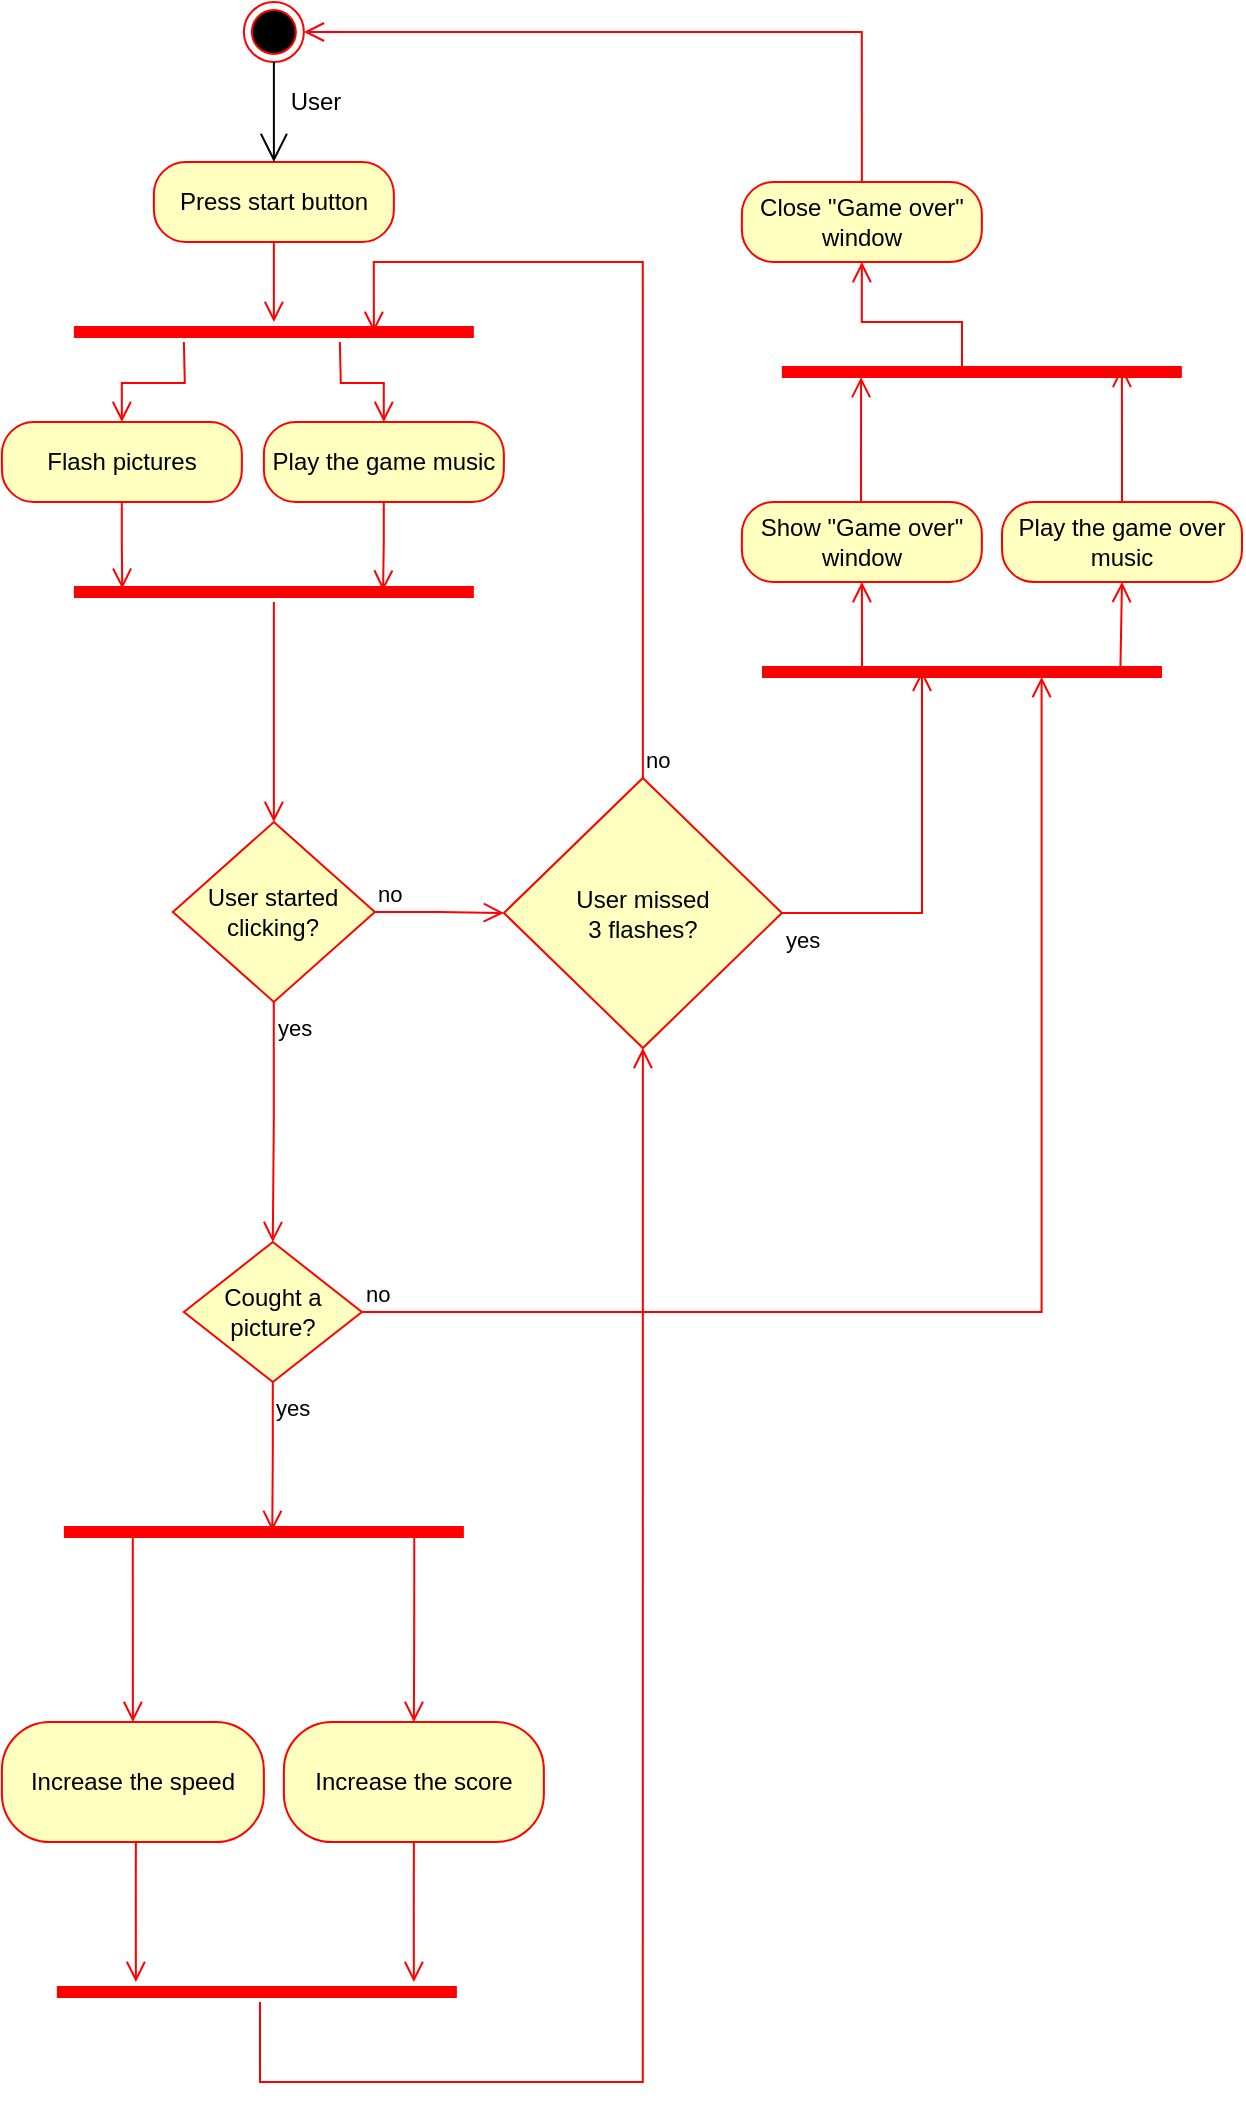 <mxfile version="14.6.10" type="github">
  <diagram id="C5RBs43oDa-KdzZeNtuy" name="Page-1">
    <mxGraphModel dx="1806" dy="1228" grid="1" gridSize="10" guides="1" tooltips="1" connect="1" arrows="1" fold="1" page="1" pageScale="1" pageWidth="827" pageHeight="1169" math="0" shadow="0">
      <root>
        <mxCell id="WIyWlLk6GJQsqaUBKTNV-0" />
        <mxCell id="WIyWlLk6GJQsqaUBKTNV-1" parent="WIyWlLk6GJQsqaUBKTNV-0" />
        <mxCell id="-lYO-OYgZtAXmxxTqnO0-30" value="" style="ellipse;html=1;shape=endState;fillColor=#000000;strokeColor=#ff0000;" parent="WIyWlLk6GJQsqaUBKTNV-1" vertex="1">
          <mxGeometry x="240.94" y="40" width="30" height="30" as="geometry" />
        </mxCell>
        <mxCell id="njKxZj_fPYPsNBG_kstX-0" value="Press start button" style="rounded=1;whiteSpace=wrap;html=1;arcSize=40;fontColor=#000000;fillColor=#ffffc0;strokeColor=#ff0000;" vertex="1" parent="WIyWlLk6GJQsqaUBKTNV-1">
          <mxGeometry x="195.94" y="120" width="120" height="40" as="geometry" />
        </mxCell>
        <mxCell id="njKxZj_fPYPsNBG_kstX-1" value="" style="edgeStyle=orthogonalEdgeStyle;html=1;verticalAlign=bottom;endArrow=open;endSize=8;strokeColor=#ff0000;rounded=0;" edge="1" source="njKxZj_fPYPsNBG_kstX-0" parent="WIyWlLk6GJQsqaUBKTNV-1" target="njKxZj_fPYPsNBG_kstX-38">
          <mxGeometry relative="1" as="geometry">
            <mxPoint x="255.44" y="290" as="targetPoint" />
          </mxGeometry>
        </mxCell>
        <mxCell id="njKxZj_fPYPsNBG_kstX-2" value="" style="endArrow=open;endFill=1;endSize=12;html=1;rounded=0;edgeStyle=orthogonalEdgeStyle;entryX=0.5;entryY=0;entryDx=0;entryDy=0;" edge="1" parent="WIyWlLk6GJQsqaUBKTNV-1" source="-lYO-OYgZtAXmxxTqnO0-30" target="njKxZj_fPYPsNBG_kstX-0">
          <mxGeometry width="160" relative="1" as="geometry">
            <mxPoint x="496.94" y="440" as="sourcePoint" />
            <mxPoint x="626.94" y="490" as="targetPoint" />
          </mxGeometry>
        </mxCell>
        <mxCell id="njKxZj_fPYPsNBG_kstX-3" value="User" style="text;html=1;strokeColor=none;fillColor=none;align=center;verticalAlign=middle;whiteSpace=wrap;rounded=0;" vertex="1" parent="WIyWlLk6GJQsqaUBKTNV-1">
          <mxGeometry x="256.94" y="80" width="40" height="20" as="geometry" />
        </mxCell>
        <mxCell id="njKxZj_fPYPsNBG_kstX-4" value="User started clicking?" style="rhombus;whiteSpace=wrap;html=1;fillColor=#ffffc0;strokeColor=#ff0000;" vertex="1" parent="WIyWlLk6GJQsqaUBKTNV-1">
          <mxGeometry x="205.44" y="450" width="101" height="90" as="geometry" />
        </mxCell>
        <mxCell id="njKxZj_fPYPsNBG_kstX-5" value="no" style="edgeStyle=orthogonalEdgeStyle;html=1;align=left;verticalAlign=bottom;endArrow=open;endSize=8;strokeColor=#ff0000;rounded=0;exitX=1;exitY=0.5;exitDx=0;exitDy=0;" edge="1" source="njKxZj_fPYPsNBG_kstX-4" parent="WIyWlLk6GJQsqaUBKTNV-1" target="njKxZj_fPYPsNBG_kstX-48">
          <mxGeometry x="-1" relative="1" as="geometry">
            <mxPoint x="429.94" y="510" as="targetPoint" />
            <Array as="points" />
          </mxGeometry>
        </mxCell>
        <mxCell id="njKxZj_fPYPsNBG_kstX-6" value="yes" style="edgeStyle=orthogonalEdgeStyle;html=1;align=left;verticalAlign=top;endArrow=open;endSize=8;strokeColor=#ff0000;rounded=0;" edge="1" source="njKxZj_fPYPsNBG_kstX-4" parent="WIyWlLk6GJQsqaUBKTNV-1" target="njKxZj_fPYPsNBG_kstX-34">
          <mxGeometry x="-1" relative="1" as="geometry">
            <mxPoint x="255.44" y="450" as="targetPoint" />
          </mxGeometry>
        </mxCell>
        <mxCell id="njKxZj_fPYPsNBG_kstX-7" value="Show &quot;Game over&quot; window" style="rounded=1;whiteSpace=wrap;html=1;arcSize=40;fontColor=#000000;fillColor=#ffffc0;strokeColor=#ff0000;" vertex="1" parent="WIyWlLk6GJQsqaUBKTNV-1">
          <mxGeometry x="489.94" y="290" width="120" height="40" as="geometry" />
        </mxCell>
        <mxCell id="njKxZj_fPYPsNBG_kstX-8" value="" style="edgeStyle=orthogonalEdgeStyle;html=1;verticalAlign=bottom;endArrow=open;endSize=8;strokeColor=#ff0000;rounded=0;entryX=0.198;entryY=0.757;entryDx=0;entryDy=0;entryPerimeter=0;" edge="1" source="njKxZj_fPYPsNBG_kstX-7" parent="WIyWlLk6GJQsqaUBKTNV-1" target="njKxZj_fPYPsNBG_kstX-61">
          <mxGeometry relative="1" as="geometry">
            <mxPoint x="559.94" y="240" as="targetPoint" />
            <Array as="points">
              <mxPoint x="550" y="270" />
            </Array>
          </mxGeometry>
        </mxCell>
        <mxCell id="njKxZj_fPYPsNBG_kstX-9" value="Close &quot;Game over&quot; window" style="rounded=1;whiteSpace=wrap;html=1;arcSize=40;fontColor=#000000;fillColor=#ffffc0;strokeColor=#ff0000;" vertex="1" parent="WIyWlLk6GJQsqaUBKTNV-1">
          <mxGeometry x="489.94" y="130" width="120" height="40" as="geometry" />
        </mxCell>
        <mxCell id="njKxZj_fPYPsNBG_kstX-10" value="" style="edgeStyle=orthogonalEdgeStyle;html=1;verticalAlign=bottom;endArrow=open;endSize=8;strokeColor=#ff0000;rounded=0;entryX=1;entryY=0.5;entryDx=0;entryDy=0;exitX=0.5;exitY=0;exitDx=0;exitDy=0;" edge="1" source="njKxZj_fPYPsNBG_kstX-9" parent="WIyWlLk6GJQsqaUBKTNV-1" target="-lYO-OYgZtAXmxxTqnO0-30">
          <mxGeometry relative="1" as="geometry">
            <mxPoint x="419.94" y="270" as="targetPoint" />
            <Array as="points">
              <mxPoint x="549.94" y="55" />
            </Array>
          </mxGeometry>
        </mxCell>
        <mxCell id="njKxZj_fPYPsNBG_kstX-14" value="Increase the speed" style="rounded=1;whiteSpace=wrap;html=1;arcSize=40;fontColor=#000000;fillColor=#ffffc0;strokeColor=#ff0000;" vertex="1" parent="WIyWlLk6GJQsqaUBKTNV-1">
          <mxGeometry x="119.94" y="900" width="131" height="60" as="geometry" />
        </mxCell>
        <mxCell id="njKxZj_fPYPsNBG_kstX-19" value="Increase the score" style="rounded=1;whiteSpace=wrap;html=1;arcSize=40;fontColor=#000000;fillColor=#ffffc0;strokeColor=#ff0000;" vertex="1" parent="WIyWlLk6GJQsqaUBKTNV-1">
          <mxGeometry x="260.94" y="900" width="130" height="60" as="geometry" />
        </mxCell>
        <mxCell id="njKxZj_fPYPsNBG_kstX-23" value="" style="shape=line;html=1;strokeWidth=6;strokeColor=#ff0000;" vertex="1" parent="WIyWlLk6GJQsqaUBKTNV-1">
          <mxGeometry x="150.94" y="800" width="200" height="10" as="geometry" />
        </mxCell>
        <mxCell id="njKxZj_fPYPsNBG_kstX-24" value="" style="edgeStyle=orthogonalEdgeStyle;html=1;verticalAlign=bottom;endArrow=open;endSize=8;strokeColor=#ff0000;rounded=0;entryX=0.5;entryY=0;entryDx=0;entryDy=0;exitX=0.876;exitY=0.483;exitDx=0;exitDy=0;exitPerimeter=0;" edge="1" source="njKxZj_fPYPsNBG_kstX-23" parent="WIyWlLk6GJQsqaUBKTNV-1" target="njKxZj_fPYPsNBG_kstX-19">
          <mxGeometry relative="1" as="geometry">
            <mxPoint x="320.94" y="880" as="targetPoint" />
            <Array as="points" />
          </mxGeometry>
        </mxCell>
        <mxCell id="njKxZj_fPYPsNBG_kstX-25" value="" style="edgeStyle=orthogonalEdgeStyle;html=1;verticalAlign=bottom;endArrow=open;endSize=8;strokeColor=#ff0000;rounded=0;entryX=0.5;entryY=0;entryDx=0;entryDy=0;exitX=0.197;exitY=0.414;exitDx=0;exitDy=0;exitPerimeter=0;" edge="1" parent="WIyWlLk6GJQsqaUBKTNV-1" source="njKxZj_fPYPsNBG_kstX-23">
          <mxGeometry relative="1" as="geometry">
            <mxPoint x="185.44" y="900" as="targetPoint" />
            <mxPoint x="185.94" y="830" as="sourcePoint" />
            <Array as="points">
              <mxPoint x="184.94" y="804" />
            </Array>
          </mxGeometry>
        </mxCell>
        <mxCell id="njKxZj_fPYPsNBG_kstX-27" value="" style="shape=line;html=1;strokeWidth=6;strokeColor=#ff0000;" vertex="1" parent="WIyWlLk6GJQsqaUBKTNV-1">
          <mxGeometry x="147.44" y="1030" width="200" height="10" as="geometry" />
        </mxCell>
        <mxCell id="njKxZj_fPYPsNBG_kstX-28" value="" style="edgeStyle=orthogonalEdgeStyle;html=1;verticalAlign=bottom;endArrow=open;endSize=8;strokeColor=#ff0000;rounded=0;entryX=0.5;entryY=1;entryDx=0;entryDy=0;" edge="1" source="njKxZj_fPYPsNBG_kstX-27" parent="WIyWlLk6GJQsqaUBKTNV-1" target="njKxZj_fPYPsNBG_kstX-48">
          <mxGeometry relative="1" as="geometry">
            <mxPoint x="209.94" y="695" as="targetPoint" />
            <Array as="points">
              <mxPoint x="249" y="1080" />
              <mxPoint x="440" y="1080" />
            </Array>
          </mxGeometry>
        </mxCell>
        <mxCell id="njKxZj_fPYPsNBG_kstX-29" value="" style="edgeStyle=orthogonalEdgeStyle;html=1;verticalAlign=bottom;endArrow=open;endSize=8;strokeColor=#ff0000;rounded=0;exitX=0.5;exitY=1;exitDx=0;exitDy=0;" edge="1" parent="WIyWlLk6GJQsqaUBKTNV-1" source="njKxZj_fPYPsNBG_kstX-19">
          <mxGeometry relative="1" as="geometry">
            <mxPoint x="325.94" y="1030" as="targetPoint" />
            <mxPoint x="325.6" y="980.07" as="sourcePoint" />
            <Array as="points" />
          </mxGeometry>
        </mxCell>
        <mxCell id="njKxZj_fPYPsNBG_kstX-30" value="" style="edgeStyle=orthogonalEdgeStyle;html=1;verticalAlign=bottom;endArrow=open;endSize=8;strokeColor=#ff0000;rounded=0;exitX=0.5;exitY=1;exitDx=0;exitDy=0;" edge="1" parent="WIyWlLk6GJQsqaUBKTNV-1">
          <mxGeometry relative="1" as="geometry">
            <mxPoint x="186.94" y="1030" as="targetPoint" />
            <mxPoint x="186.94" y="960" as="sourcePoint" />
            <Array as="points">
              <mxPoint x="186.94" y="980" />
              <mxPoint x="186.94" y="980" />
            </Array>
          </mxGeometry>
        </mxCell>
        <mxCell id="njKxZj_fPYPsNBG_kstX-34" value="Cought a picture?" style="rhombus;whiteSpace=wrap;html=1;fillColor=#ffffc0;strokeColor=#ff0000;" vertex="1" parent="WIyWlLk6GJQsqaUBKTNV-1">
          <mxGeometry x="210.94" y="660" width="89" height="70" as="geometry" />
        </mxCell>
        <mxCell id="njKxZj_fPYPsNBG_kstX-35" value="no" style="edgeStyle=orthogonalEdgeStyle;html=1;align=left;verticalAlign=bottom;endArrow=open;endSize=8;strokeColor=#ff0000;rounded=0;entryX=0.699;entryY=0.75;entryDx=0;entryDy=0;entryPerimeter=0;" edge="1" source="njKxZj_fPYPsNBG_kstX-34" parent="WIyWlLk6GJQsqaUBKTNV-1" target="njKxZj_fPYPsNBG_kstX-56">
          <mxGeometry x="-1" relative="1" as="geometry">
            <mxPoint x="390.94" y="470" as="targetPoint" />
            <Array as="points">
              <mxPoint x="640" y="695" />
            </Array>
          </mxGeometry>
        </mxCell>
        <mxCell id="njKxZj_fPYPsNBG_kstX-36" value="yes" style="edgeStyle=orthogonalEdgeStyle;html=1;align=left;verticalAlign=top;endArrow=open;endSize=8;strokeColor=#ff0000;rounded=0;entryX=0.521;entryY=0.443;entryDx=0;entryDy=0;entryPerimeter=0;" edge="1" source="njKxZj_fPYPsNBG_kstX-34" parent="WIyWlLk6GJQsqaUBKTNV-1" target="njKxZj_fPYPsNBG_kstX-23">
          <mxGeometry x="-1" relative="1" as="geometry">
            <mxPoint x="250.94" y="760" as="targetPoint" />
          </mxGeometry>
        </mxCell>
        <mxCell id="njKxZj_fPYPsNBG_kstX-38" value="" style="shape=line;html=1;strokeWidth=6;strokeColor=#ff0000;" vertex="1" parent="WIyWlLk6GJQsqaUBKTNV-1">
          <mxGeometry x="155.94" y="200" width="200" height="10" as="geometry" />
        </mxCell>
        <mxCell id="njKxZj_fPYPsNBG_kstX-39" value="" style="edgeStyle=orthogonalEdgeStyle;html=1;verticalAlign=bottom;endArrow=open;endSize=8;strokeColor=#ff0000;rounded=0;" edge="1" parent="WIyWlLk6GJQsqaUBKTNV-1" target="njKxZj_fPYPsNBG_kstX-44">
          <mxGeometry relative="1" as="geometry">
            <mxPoint x="288.94" y="260" as="targetPoint" />
            <mxPoint x="288.94" y="210" as="sourcePoint" />
          </mxGeometry>
        </mxCell>
        <mxCell id="njKxZj_fPYPsNBG_kstX-41" value="" style="edgeStyle=orthogonalEdgeStyle;html=1;verticalAlign=bottom;endArrow=open;endSize=8;strokeColor=#ff0000;rounded=0;entryX=0.5;entryY=0;entryDx=0;entryDy=0;" edge="1" parent="WIyWlLk6GJQsqaUBKTNV-1" target="njKxZj_fPYPsNBG_kstX-42">
          <mxGeometry relative="1" as="geometry">
            <mxPoint x="210.94" y="260" as="targetPoint" />
            <mxPoint x="210.94" y="210" as="sourcePoint" />
          </mxGeometry>
        </mxCell>
        <mxCell id="njKxZj_fPYPsNBG_kstX-42" value="Flash pictures" style="rounded=1;whiteSpace=wrap;html=1;arcSize=40;fontColor=#000000;fillColor=#ffffc0;strokeColor=#ff0000;" vertex="1" parent="WIyWlLk6GJQsqaUBKTNV-1">
          <mxGeometry x="119.94" y="250" width="120" height="40" as="geometry" />
        </mxCell>
        <mxCell id="njKxZj_fPYPsNBG_kstX-43" value="" style="edgeStyle=orthogonalEdgeStyle;html=1;verticalAlign=bottom;endArrow=open;endSize=8;strokeColor=#ff0000;rounded=0;entryX=0.121;entryY=0.333;entryDx=0;entryDy=0;entryPerimeter=0;" edge="1" source="njKxZj_fPYPsNBG_kstX-42" parent="WIyWlLk6GJQsqaUBKTNV-1" target="njKxZj_fPYPsNBG_kstX-46">
          <mxGeometry relative="1" as="geometry">
            <mxPoint x="179.94" y="330" as="targetPoint" />
          </mxGeometry>
        </mxCell>
        <mxCell id="njKxZj_fPYPsNBG_kstX-44" value="Play the game music" style="rounded=1;whiteSpace=wrap;html=1;arcSize=40;fontColor=#000000;fillColor=#ffffc0;strokeColor=#ff0000;" vertex="1" parent="WIyWlLk6GJQsqaUBKTNV-1">
          <mxGeometry x="250.94" y="250" width="120" height="40" as="geometry" />
        </mxCell>
        <mxCell id="njKxZj_fPYPsNBG_kstX-45" value="" style="edgeStyle=orthogonalEdgeStyle;html=1;verticalAlign=bottom;endArrow=open;endSize=8;strokeColor=#ff0000;rounded=0;entryX=0.773;entryY=0.433;entryDx=0;entryDy=0;entryPerimeter=0;" edge="1" source="njKxZj_fPYPsNBG_kstX-44" parent="WIyWlLk6GJQsqaUBKTNV-1" target="njKxZj_fPYPsNBG_kstX-46">
          <mxGeometry relative="1" as="geometry">
            <mxPoint x="309.94" y="330" as="targetPoint" />
            <Array as="points">
              <mxPoint x="310.94" y="310" />
              <mxPoint x="309.94" y="310" />
            </Array>
          </mxGeometry>
        </mxCell>
        <mxCell id="njKxZj_fPYPsNBG_kstX-46" value="" style="shape=line;html=1;strokeWidth=6;strokeColor=#ff0000;" vertex="1" parent="WIyWlLk6GJQsqaUBKTNV-1">
          <mxGeometry x="155.94" y="330" width="200" height="10" as="geometry" />
        </mxCell>
        <mxCell id="njKxZj_fPYPsNBG_kstX-47" value="" style="edgeStyle=orthogonalEdgeStyle;html=1;verticalAlign=bottom;endArrow=open;endSize=8;strokeColor=#ff0000;rounded=0;" edge="1" source="njKxZj_fPYPsNBG_kstX-46" parent="WIyWlLk6GJQsqaUBKTNV-1" target="njKxZj_fPYPsNBG_kstX-4">
          <mxGeometry relative="1" as="geometry">
            <mxPoint x="255.44" y="410" as="targetPoint" />
          </mxGeometry>
        </mxCell>
        <mxCell id="njKxZj_fPYPsNBG_kstX-48" value="User missed&lt;br&gt;3 flashes?" style="rhombus;whiteSpace=wrap;html=1;fillColor=#ffffc0;strokeColor=#ff0000;" vertex="1" parent="WIyWlLk6GJQsqaUBKTNV-1">
          <mxGeometry x="370.94" y="428" width="139" height="135" as="geometry" />
        </mxCell>
        <mxCell id="njKxZj_fPYPsNBG_kstX-49" value="no" style="edgeStyle=orthogonalEdgeStyle;html=1;align=left;verticalAlign=bottom;endArrow=open;endSize=8;strokeColor=#ff0000;rounded=0;entryX=0.75;entryY=0.5;entryDx=0;entryDy=0;entryPerimeter=0;exitX=0.5;exitY=0;exitDx=0;exitDy=0;" edge="1" source="njKxZj_fPYPsNBG_kstX-48" parent="WIyWlLk6GJQsqaUBKTNV-1" target="njKxZj_fPYPsNBG_kstX-38">
          <mxGeometry x="-1" relative="1" as="geometry">
            <mxPoint x="529.94" y="600" as="targetPoint" />
            <Array as="points">
              <mxPoint x="440.94" y="170" />
              <mxPoint x="305.94" y="170" />
            </Array>
            <mxPoint as="offset" />
          </mxGeometry>
        </mxCell>
        <mxCell id="njKxZj_fPYPsNBG_kstX-50" value="yes" style="edgeStyle=orthogonalEdgeStyle;html=1;align=left;verticalAlign=top;endArrow=open;endSize=8;strokeColor=#ff0000;rounded=0;entryX=0.401;entryY=0.444;entryDx=0;entryDy=0;exitX=1;exitY=0.5;exitDx=0;exitDy=0;entryPerimeter=0;" edge="1" source="njKxZj_fPYPsNBG_kstX-48" parent="WIyWlLk6GJQsqaUBKTNV-1" target="njKxZj_fPYPsNBG_kstX-56">
          <mxGeometry x="-1" relative="1" as="geometry">
            <mxPoint x="480.94" y="270" as="targetPoint" />
            <Array as="points">
              <mxPoint x="580" y="496" />
              <mxPoint x="580" y="374" />
            </Array>
            <mxPoint as="offset" />
          </mxGeometry>
        </mxCell>
        <mxCell id="njKxZj_fPYPsNBG_kstX-54" value="Play the game over music" style="rounded=1;whiteSpace=wrap;html=1;arcSize=40;fontColor=#000000;fillColor=#ffffc0;strokeColor=#ff0000;" vertex="1" parent="WIyWlLk6GJQsqaUBKTNV-1">
          <mxGeometry x="620" y="290" width="120" height="40" as="geometry" />
        </mxCell>
        <mxCell id="njKxZj_fPYPsNBG_kstX-55" value="" style="edgeStyle=orthogonalEdgeStyle;html=1;verticalAlign=bottom;endArrow=open;endSize=8;strokeColor=#ff0000;rounded=0;entryX=0.85;entryY=0.243;entryDx=0;entryDy=0;entryPerimeter=0;" edge="1" source="njKxZj_fPYPsNBG_kstX-54" parent="WIyWlLk6GJQsqaUBKTNV-1" target="njKxZj_fPYPsNBG_kstX-61">
          <mxGeometry relative="1" as="geometry">
            <mxPoint x="680" y="230" as="targetPoint" />
          </mxGeometry>
        </mxCell>
        <mxCell id="njKxZj_fPYPsNBG_kstX-56" value="" style="shape=line;html=1;strokeWidth=6;strokeColor=#ff0000;" vertex="1" parent="WIyWlLk6GJQsqaUBKTNV-1">
          <mxGeometry x="500" y="370" width="200" height="10" as="geometry" />
        </mxCell>
        <mxCell id="njKxZj_fPYPsNBG_kstX-57" value="" style="edgeStyle=orthogonalEdgeStyle;html=1;verticalAlign=bottom;endArrow=open;endSize=8;strokeColor=#ff0000;rounded=0;entryX=0.5;entryY=1;entryDx=0;entryDy=0;exitX=0.25;exitY=0.5;exitDx=0;exitDy=0;exitPerimeter=0;" edge="1" source="njKxZj_fPYPsNBG_kstX-56" parent="WIyWlLk6GJQsqaUBKTNV-1" target="njKxZj_fPYPsNBG_kstX-7">
          <mxGeometry relative="1" as="geometry">
            <mxPoint x="720" y="30" as="targetPoint" />
            <Array as="points">
              <mxPoint x="550" y="360" />
              <mxPoint x="550" y="360" />
            </Array>
          </mxGeometry>
        </mxCell>
        <mxCell id="njKxZj_fPYPsNBG_kstX-60" value="" style="edgeStyle=orthogonalEdgeStyle;html=1;verticalAlign=bottom;endArrow=open;endSize=8;strokeColor=#ff0000;rounded=0;entryX=0.5;entryY=1;entryDx=0;entryDy=0;exitX=0.896;exitY=0.386;exitDx=0;exitDy=0;exitPerimeter=0;" edge="1" parent="WIyWlLk6GJQsqaUBKTNV-1" source="njKxZj_fPYPsNBG_kstX-56" target="njKxZj_fPYPsNBG_kstX-54">
          <mxGeometry relative="1" as="geometry">
            <mxPoint x="559.94" y="340" as="targetPoint" />
            <mxPoint x="560" y="385" as="sourcePoint" />
            <Array as="points">
              <mxPoint x="680" y="374" />
            </Array>
          </mxGeometry>
        </mxCell>
        <mxCell id="njKxZj_fPYPsNBG_kstX-61" value="" style="shape=line;html=1;strokeWidth=6;strokeColor=#ff0000;" vertex="1" parent="WIyWlLk6GJQsqaUBKTNV-1">
          <mxGeometry x="509.94" y="220" width="200" height="10" as="geometry" />
        </mxCell>
        <mxCell id="njKxZj_fPYPsNBG_kstX-62" value="" style="edgeStyle=orthogonalEdgeStyle;html=1;verticalAlign=bottom;endArrow=open;endSize=8;strokeColor=#ff0000;rounded=0;exitX=0.301;exitY=0.357;exitDx=0;exitDy=0;exitPerimeter=0;entryX=0.5;entryY=1;entryDx=0;entryDy=0;" edge="1" source="njKxZj_fPYPsNBG_kstX-61" parent="WIyWlLk6GJQsqaUBKTNV-1" target="njKxZj_fPYPsNBG_kstX-9">
          <mxGeometry relative="1" as="geometry">
            <mxPoint x="610" y="180" as="targetPoint" />
            <Array as="points">
              <mxPoint x="600" y="224" />
              <mxPoint x="600" y="200" />
              <mxPoint x="550" y="200" />
            </Array>
          </mxGeometry>
        </mxCell>
      </root>
    </mxGraphModel>
  </diagram>
</mxfile>
